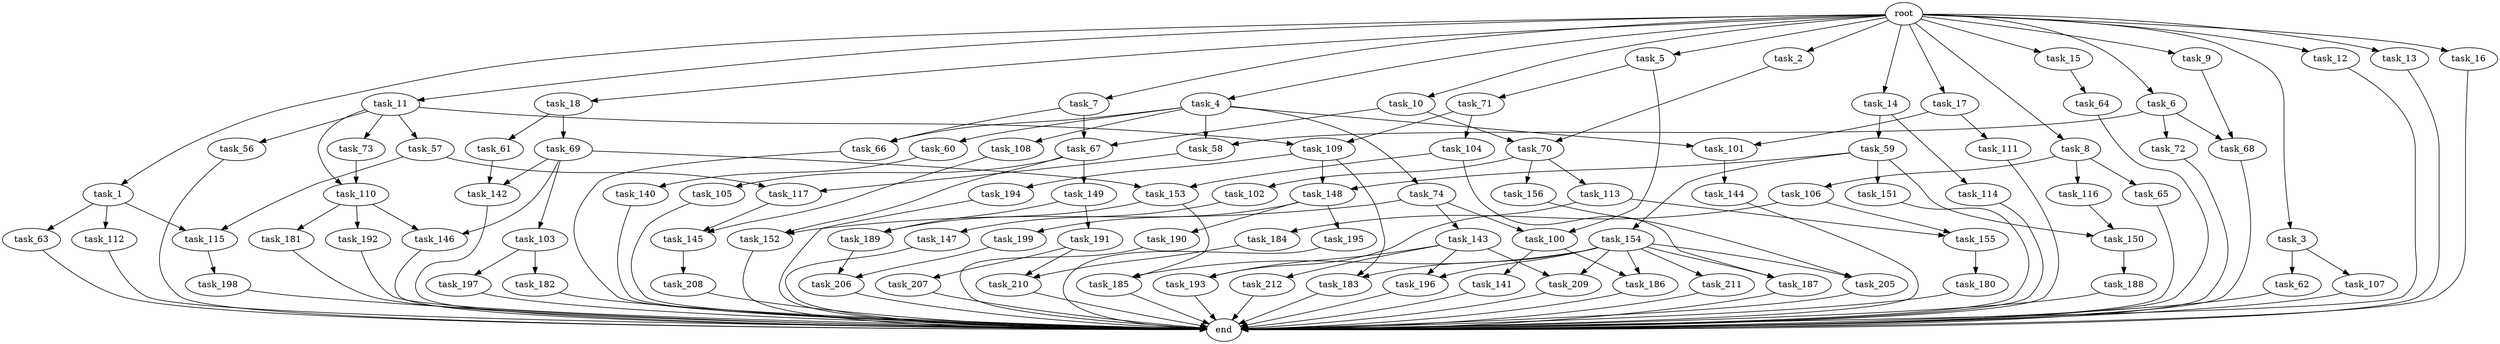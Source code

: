 digraph G {
  task_116 [size="858993459200.000000"];
  task_105 [size="34359738368.000000"];
  task_140 [size="137438953472.000000"];
  task_15 [size="1024.000000"];
  task_102 [size="309237645312.000000"];
  task_63 [size="34359738368.000000"];
  task_184 [size="137438953472.000000"];
  task_143 [size="137438953472.000000"];
  task_207 [size="695784701952.000000"];
  task_153 [size="893353197568.000000"];
  task_191 [size="695784701952.000000"];
  task_7 [size="1024.000000"];
  task_104 [size="77309411328.000000"];
  task_57 [size="549755813888.000000"];
  task_154 [size="77309411328.000000"];
  task_106 [size="858993459200.000000"];
  task_117 [size="429496729600.000000"];
  task_155 [size="446676598784.000000"];
  task_182 [size="34359738368.000000"];
  task_9 [size="1024.000000"];
  task_56 [size="549755813888.000000"];
  task_181 [size="858993459200.000000"];
  task_74 [size="34359738368.000000"];
  task_112 [size="34359738368.000000"];
  task_147 [size="214748364800.000000"];
  task_185 [size="386547056640.000000"];
  task_59 [size="309237645312.000000"];
  task_142 [size="1554778161152.000000"];
  task_73 [size="549755813888.000000"];
  task_64 [size="420906795008.000000"];
  task_198 [size="695784701952.000000"];
  task_65 [size="858993459200.000000"];
  task_150 [size="773094113280.000000"];
  task_18 [size="1024.000000"];
  task_188 [size="309237645312.000000"];
  task_212 [size="695784701952.000000"];
  task_68 [size="1005022347264.000000"];
  task_115 [size="249108103168.000000"];
  task_58 [size="343597383680.000000"];
  task_190 [size="214748364800.000000"];
  task_61 [size="77309411328.000000"];
  task_156 [size="309237645312.000000"];
  task_145 [size="214748364800.000000"];
  task_1 [size="1024.000000"];
  task_196 [size="773094113280.000000"];
  task_109 [size="627065225216.000000"];
  task_210 [size="833223655424.000000"];
  task_189 [size="1005022347264.000000"];
  task_69 [size="77309411328.000000"];
  task_180 [size="420906795008.000000"];
  task_146 [size="1717986918400.000000"];
  task_194 [size="549755813888.000000"];
  task_62 [size="77309411328.000000"];
  task_66 [size="730144440320.000000"];
  task_148 [size="627065225216.000000"];
  task_195 [size="214748364800.000000"];
  end [size="0.000000"];
  task_144 [size="137438953472.000000"];
  task_192 [size="858993459200.000000"];
  task_11 [size="1024.000000"];
  task_4 [size="1024.000000"];
  task_206 [size="455266533376.000000"];
  task_60 [size="34359738368.000000"];
  task_10 [size="1024.000000"];
  task_193 [size="1005022347264.000000"];
  task_8 [size="1024.000000"];
  task_100 [size="687194767360.000000"];
  task_70 [size="1073741824000.000000"];
  task_71 [size="549755813888.000000"];
  task_67 [size="910533066752.000000"];
  task_14 [size="1024.000000"];
  task_12 [size="1024.000000"];
  task_13 [size="1024.000000"];
  task_187 [size="111669149696.000000"];
  task_108 [size="34359738368.000000"];
  task_3 [size="1024.000000"];
  task_114 [size="309237645312.000000"];
  task_151 [size="77309411328.000000"];
  task_103 [size="858993459200.000000"];
  task_113 [size="309237645312.000000"];
  task_6 [size="1024.000000"];
  task_186 [size="154618822656.000000"];
  task_2 [size="1024.000000"];
  task_141 [size="77309411328.000000"];
  task_197 [size="34359738368.000000"];
  task_183 [size="627065225216.000000"];
  task_107 [size="77309411328.000000"];
  task_72 [size="309237645312.000000"];
  task_211 [size="77309411328.000000"];
  task_149 [size="34359738368.000000"];
  task_17 [size="1024.000000"];
  root [size="0.000000"];
  task_205 [size="111669149696.000000"];
  task_111 [size="309237645312.000000"];
  task_101 [size="343597383680.000000"];
  task_16 [size="1024.000000"];
  task_199 [size="214748364800.000000"];
  task_152 [size="171798691840.000000"];
  task_5 [size="1024.000000"];
  task_110 [size="858993459200.000000"];
  task_208 [size="34359738368.000000"];
  task_209 [size="773094113280.000000"];

  task_116 -> task_150 [size="679477248.000000"];
  task_105 -> end [size="1.000000"];
  task_140 -> end [size="1.000000"];
  task_15 -> task_64 [size="411041792.000000"];
  task_102 -> task_147 [size="209715200.000000"];
  task_63 -> end [size="1.000000"];
  task_184 -> task_210 [size="134217728.000000"];
  task_143 -> task_193 [size="679477248.000000"];
  task_143 -> task_212 [size="679477248.000000"];
  task_143 -> task_196 [size="679477248.000000"];
  task_143 -> task_209 [size="679477248.000000"];
  task_207 -> end [size="1.000000"];
  task_153 -> task_185 [size="301989888.000000"];
  task_153 -> task_189 [size="301989888.000000"];
  task_191 -> task_210 [size="679477248.000000"];
  task_191 -> task_207 [size="679477248.000000"];
  task_7 -> task_66 [size="679477248.000000"];
  task_7 -> task_67 [size="679477248.000000"];
  task_104 -> task_153 [size="33554432.000000"];
  task_104 -> task_187 [size="33554432.000000"];
  task_57 -> task_117 [size="209715200.000000"];
  task_57 -> task_115 [size="209715200.000000"];
  task_154 -> task_185 [size="75497472.000000"];
  task_154 -> task_196 [size="75497472.000000"];
  task_154 -> task_209 [size="75497472.000000"];
  task_154 -> task_187 [size="75497472.000000"];
  task_154 -> task_186 [size="75497472.000000"];
  task_154 -> task_183 [size="75497472.000000"];
  task_154 -> task_205 [size="75497472.000000"];
  task_154 -> task_211 [size="75497472.000000"];
  task_106 -> task_184 [size="134217728.000000"];
  task_106 -> task_155 [size="134217728.000000"];
  task_117 -> task_145 [size="134217728.000000"];
  task_155 -> task_180 [size="411041792.000000"];
  task_182 -> end [size="1.000000"];
  task_9 -> task_68 [size="679477248.000000"];
  task_56 -> end [size="1.000000"];
  task_181 -> end [size="1.000000"];
  task_74 -> task_143 [size="134217728.000000"];
  task_74 -> task_100 [size="134217728.000000"];
  task_74 -> task_152 [size="134217728.000000"];
  task_112 -> end [size="1.000000"];
  task_147 -> end [size="1.000000"];
  task_185 -> end [size="1.000000"];
  task_59 -> task_150 [size="75497472.000000"];
  task_59 -> task_154 [size="75497472.000000"];
  task_59 -> task_148 [size="75497472.000000"];
  task_59 -> task_151 [size="75497472.000000"];
  task_142 -> end [size="1.000000"];
  task_73 -> task_110 [size="301989888.000000"];
  task_64 -> end [size="1.000000"];
  task_198 -> end [size="1.000000"];
  task_65 -> end [size="1.000000"];
  task_150 -> task_188 [size="301989888.000000"];
  task_18 -> task_61 [size="75497472.000000"];
  task_18 -> task_69 [size="75497472.000000"];
  task_188 -> end [size="1.000000"];
  task_212 -> end [size="1.000000"];
  task_68 -> end [size="1.000000"];
  task_115 -> task_198 [size="679477248.000000"];
  task_58 -> task_117 [size="209715200.000000"];
  task_190 -> end [size="1.000000"];
  task_61 -> task_142 [size="679477248.000000"];
  task_156 -> task_205 [size="33554432.000000"];
  task_145 -> task_208 [size="33554432.000000"];
  task_1 -> task_63 [size="33554432.000000"];
  task_1 -> task_112 [size="33554432.000000"];
  task_1 -> task_115 [size="33554432.000000"];
  task_196 -> end [size="1.000000"];
  task_109 -> task_194 [size="536870912.000000"];
  task_109 -> task_183 [size="536870912.000000"];
  task_109 -> task_148 [size="536870912.000000"];
  task_210 -> end [size="1.000000"];
  task_189 -> task_206 [size="411041792.000000"];
  task_69 -> task_153 [size="838860800.000000"];
  task_69 -> task_146 [size="838860800.000000"];
  task_69 -> task_103 [size="838860800.000000"];
  task_69 -> task_142 [size="838860800.000000"];
  task_180 -> end [size="1.000000"];
  task_146 -> end [size="1.000000"];
  task_194 -> end [size="1.000000"];
  task_62 -> end [size="1.000000"];
  task_66 -> end [size="1.000000"];
  task_148 -> task_199 [size="209715200.000000"];
  task_148 -> task_195 [size="209715200.000000"];
  task_148 -> task_190 [size="209715200.000000"];
  task_195 -> end [size="1.000000"];
  task_144 -> end [size="1.000000"];
  task_192 -> end [size="1.000000"];
  task_11 -> task_56 [size="536870912.000000"];
  task_11 -> task_110 [size="536870912.000000"];
  task_11 -> task_73 [size="536870912.000000"];
  task_11 -> task_57 [size="536870912.000000"];
  task_11 -> task_109 [size="536870912.000000"];
  task_4 -> task_58 [size="33554432.000000"];
  task_4 -> task_66 [size="33554432.000000"];
  task_4 -> task_108 [size="33554432.000000"];
  task_4 -> task_101 [size="33554432.000000"];
  task_4 -> task_60 [size="33554432.000000"];
  task_4 -> task_74 [size="33554432.000000"];
  task_206 -> end [size="1.000000"];
  task_60 -> task_140 [size="134217728.000000"];
  task_10 -> task_67 [size="209715200.000000"];
  task_10 -> task_70 [size="209715200.000000"];
  task_193 -> end [size="1.000000"];
  task_8 -> task_65 [size="838860800.000000"];
  task_8 -> task_116 [size="838860800.000000"];
  task_8 -> task_106 [size="838860800.000000"];
  task_100 -> task_141 [size="75497472.000000"];
  task_100 -> task_186 [size="75497472.000000"];
  task_70 -> task_156 [size="301989888.000000"];
  task_70 -> task_113 [size="301989888.000000"];
  task_70 -> task_102 [size="301989888.000000"];
  task_71 -> task_109 [size="75497472.000000"];
  task_71 -> task_104 [size="75497472.000000"];
  task_67 -> task_149 [size="33554432.000000"];
  task_67 -> task_105 [size="33554432.000000"];
  task_67 -> task_152 [size="33554432.000000"];
  task_14 -> task_114 [size="301989888.000000"];
  task_14 -> task_59 [size="301989888.000000"];
  task_12 -> end [size="1.000000"];
  task_13 -> end [size="1.000000"];
  task_187 -> end [size="1.000000"];
  task_108 -> task_145 [size="75497472.000000"];
  task_3 -> task_107 [size="75497472.000000"];
  task_3 -> task_62 [size="75497472.000000"];
  task_114 -> end [size="1.000000"];
  task_151 -> end [size="1.000000"];
  task_103 -> task_197 [size="33554432.000000"];
  task_103 -> task_182 [size="33554432.000000"];
  task_113 -> task_193 [size="301989888.000000"];
  task_113 -> task_155 [size="301989888.000000"];
  task_6 -> task_58 [size="301989888.000000"];
  task_6 -> task_68 [size="301989888.000000"];
  task_6 -> task_72 [size="301989888.000000"];
  task_186 -> end [size="1.000000"];
  task_2 -> task_70 [size="838860800.000000"];
  task_141 -> end [size="1.000000"];
  task_197 -> end [size="1.000000"];
  task_183 -> end [size="1.000000"];
  task_107 -> end [size="1.000000"];
  task_72 -> end [size="1.000000"];
  task_211 -> end [size="1.000000"];
  task_149 -> task_191 [size="679477248.000000"];
  task_149 -> task_189 [size="679477248.000000"];
  task_17 -> task_101 [size="301989888.000000"];
  task_17 -> task_111 [size="301989888.000000"];
  root -> task_13 [size="1.000000"];
  root -> task_17 [size="1.000000"];
  root -> task_3 [size="1.000000"];
  root -> task_4 [size="1.000000"];
  root -> task_11 [size="1.000000"];
  root -> task_15 [size="1.000000"];
  root -> task_10 [size="1.000000"];
  root -> task_6 [size="1.000000"];
  root -> task_9 [size="1.000000"];
  root -> task_16 [size="1.000000"];
  root -> task_8 [size="1.000000"];
  root -> task_18 [size="1.000000"];
  root -> task_1 [size="1.000000"];
  root -> task_5 [size="1.000000"];
  root -> task_7 [size="1.000000"];
  root -> task_2 [size="1.000000"];
  root -> task_14 [size="1.000000"];
  root -> task_12 [size="1.000000"];
  task_205 -> end [size="1.000000"];
  task_111 -> end [size="1.000000"];
  task_101 -> task_144 [size="134217728.000000"];
  task_16 -> end [size="1.000000"];
  task_199 -> task_206 [size="33554432.000000"];
  task_152 -> end [size="1.000000"];
  task_5 -> task_100 [size="536870912.000000"];
  task_5 -> task_71 [size="536870912.000000"];
  task_110 -> task_146 [size="838860800.000000"];
  task_110 -> task_192 [size="838860800.000000"];
  task_110 -> task_181 [size="838860800.000000"];
  task_208 -> end [size="1.000000"];
  task_209 -> end [size="1.000000"];
}
